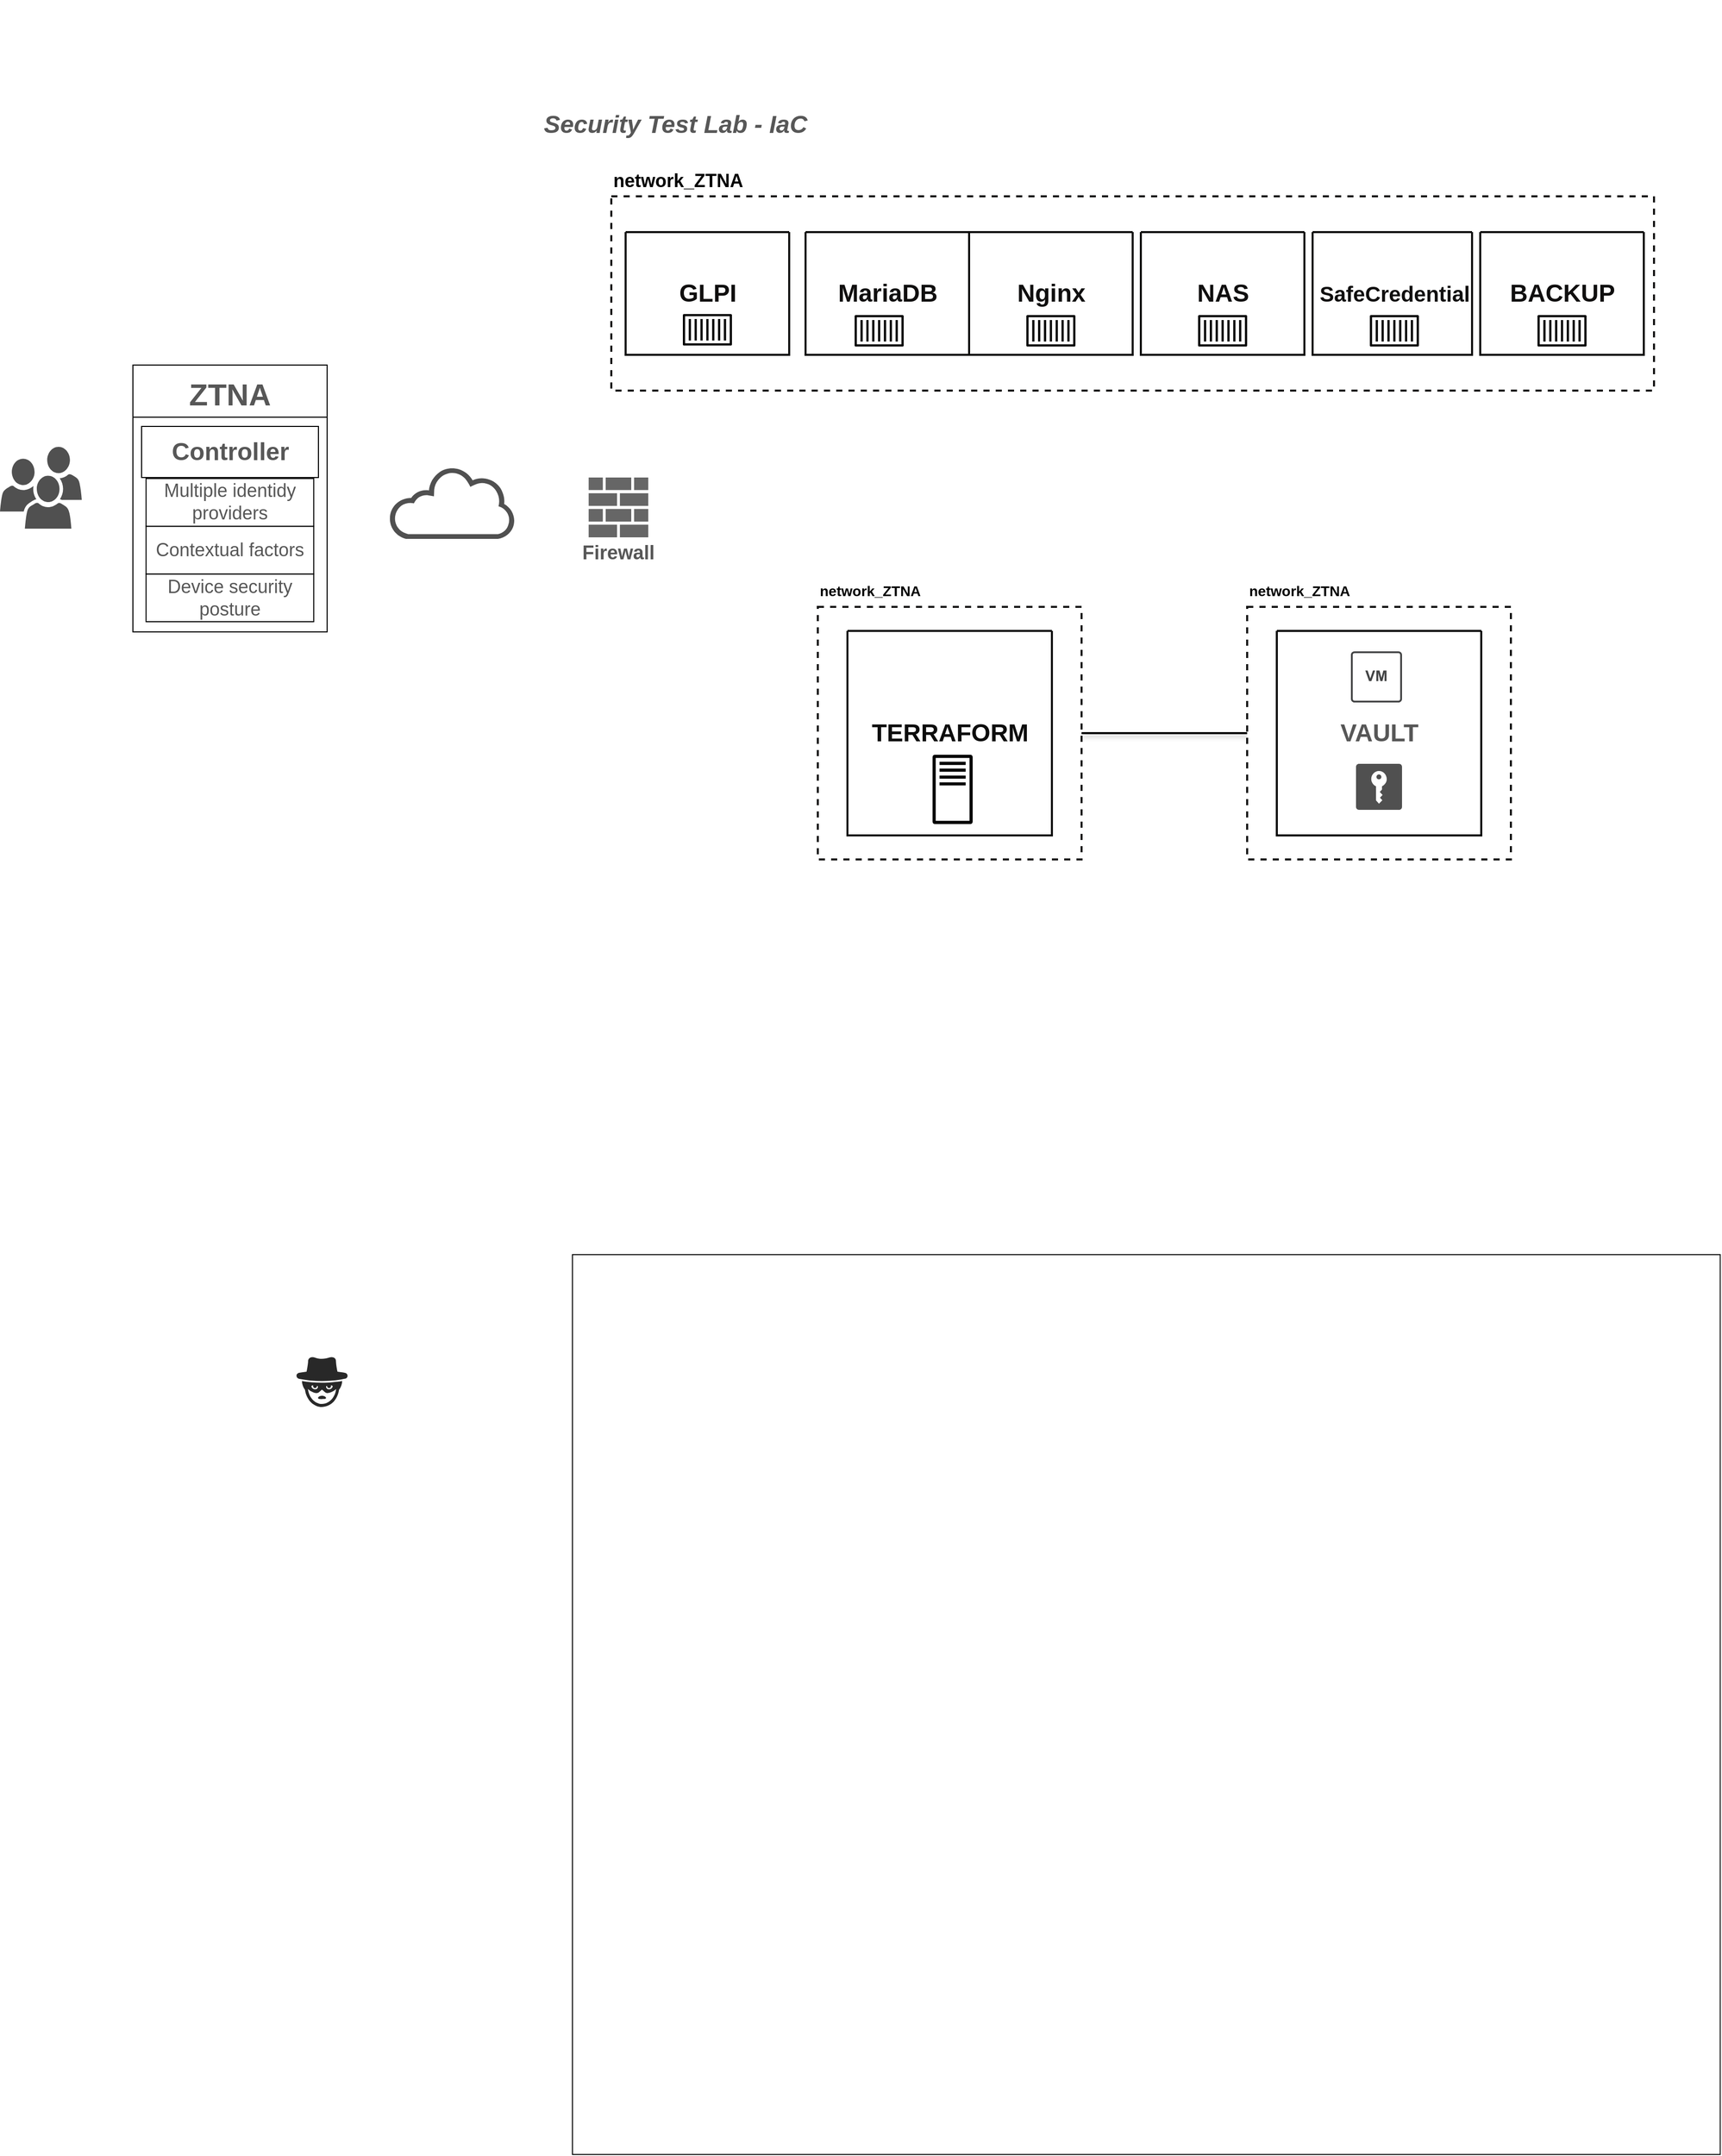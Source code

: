 <mxfile version="26.0.9">
  <diagram name="Página-1" id="4tEYT7AZ6MiVWFtFd2NR">
    <mxGraphModel dx="2927.5" dy="1860.75" grid="1" gridSize="10" guides="1" tooltips="1" connect="1" arrows="1" fold="1" page="1" pageScale="0.75" pageWidth="827" pageHeight="1169" math="0" shadow="0">
      <root>
        <mxCell id="0" />
        <mxCell id="1" parent="0" />
        <mxCell id="ann6PepIxFPNm6nObkSO-4" value="" style="verticalLabelPosition=bottom;sketch=0;html=1;fillColor=#282828;strokeColor=none;verticalAlign=top;pointerEvents=1;align=center;shape=mxgraph.cisco_safe.security_icons.icon36;" parent="1" vertex="1">
          <mxGeometry x="-910" y="640" width="50" height="49" as="geometry" />
        </mxCell>
        <mxCell id="n_Z7QNfw0kOYRbPjjem--23" value="" style="rounded=0;whiteSpace=wrap;html=1;strokeColor=light-dark(#121212, #d47d25);fontColor=light-dark(#100f0f, #d47d25);" parent="1" vertex="1">
          <mxGeometry x="-640" y="540" width="1122.75" height="880" as="geometry" />
        </mxCell>
        <mxCell id="S9Cv3rVsNq0ONA8z7l8G-9" value="" style="rounded=0;whiteSpace=wrap;html=1;dashed=1;strokeWidth=2;strokeColor=light-dark(#100f0f, #d47d25);fontColor=#CC6600;" parent="1" vertex="1">
          <mxGeometry x="-602" y="-495" width="1020" height="190" as="geometry" />
        </mxCell>
        <mxCell id="S9Cv3rVsNq0ONA8z7l8G-179" value="&lt;h1 style=&quot;&quot;&gt;&lt;font color=&quot;#575757&quot; style=&quot;font-size: 24px;&quot;&gt;&lt;i&gt;Security Test Lab - IaC&lt;/i&gt;&lt;/font&gt;&lt;/h1&gt;" style="text;strokeColor=none;fillColor=none;html=1;fontSize=40;fontStyle=1;verticalAlign=middle;align=left;fontFamily=Helvetica;fontColor=default;" parent="1" vertex="1">
          <mxGeometry x="-670" y="-600" width="440" height="30" as="geometry" />
        </mxCell>
        <mxCell id="S9Cv3rVsNq0ONA8z7l8G-22" value="&lt;p style=&quot;line-height: 100%;&quot;&gt;&lt;font style=&quot;font-size: 18px;&quot;&gt;network_ZTNA&lt;/font&gt;&lt;/p&gt;" style="text;strokeColor=none;fillColor=none;html=1;fontSize=22;fontStyle=1;verticalAlign=middle;align=left;strokeWidth=0;rotation=0;flipH=0;flipV=1;fontColor=#000000;" parent="1" vertex="1">
          <mxGeometry x="-602" y="-531" width="180" height="40" as="geometry" />
        </mxCell>
        <mxCell id="n_Z7QNfw0kOYRbPjjem--1" value="" style="group" parent="1" connectable="0" vertex="1">
          <mxGeometry x="-630" y="-220" width="70" height="88.5" as="geometry" />
        </mxCell>
        <mxCell id="S9Cv3rVsNq0ONA8z7l8G-20" value="" style="pointerEvents=1;shadow=0;dashed=0;html=1;strokeColor=none;fillColor=#666666;labelPosition=center;verticalLabelPosition=bottom;verticalAlign=top;outlineConnect=0;align=center;shape=mxgraph.office.concepts.firewall;" parent="n_Z7QNfw0kOYRbPjjem--1" vertex="1">
          <mxGeometry x="5.833" width="58.333" height="58.5" as="geometry" />
        </mxCell>
        <mxCell id="S9Cv3rVsNq0ONA8z7l8G-21" value="&lt;font color=&quot;#575757&quot; style=&quot;font-size: 19px;&quot;&gt;Firewall&lt;/font&gt;" style="text;html=1;strokeColor=none;fillColor=none;align=center;verticalAlign=middle;whiteSpace=wrap;rounded=0;fontStyle=1" parent="n_Z7QNfw0kOYRbPjjem--1" vertex="1">
          <mxGeometry y="58.5" width="70" height="30" as="geometry" />
        </mxCell>
        <mxCell id="n_Z7QNfw0kOYRbPjjem--2" value="" style="swimlane;startSize=0;points=[[0,0,0,0,0],[0,0.25,0,0,0],[0,0.5,0,0,0],[0,0.75,0,0,0],[0,1,0,0,0],[0.25,0,0,0,0],[0.25,1,0,0,0],[0.5,0,0,0,0],[0.5,1,0,0,0],[0.75,0,0,0,0],[0.75,1,0,0,0],[1,0,0,0,0],[1,0.25,0,0,0],[1,0.5,0,0,0],[1,0.75,0,0,0],[1,1,0,0,0]];strokeWidth=2;fontColor=#CC6600;strokeColor=light-dark(#0d0d0c, #d47d25);" parent="1" vertex="1">
          <mxGeometry x="-588" y="-460" width="160" height="120" as="geometry">
            <mxRectangle x="-358" y="240" width="50" height="40" as="alternateBounds" />
          </mxGeometry>
        </mxCell>
        <mxCell id="n_Z7QNfw0kOYRbPjjem--3" value="&lt;font style=&quot;font-size: 24px;&quot;&gt;&lt;b style=&quot;&quot;&gt;GLPI&lt;/b&gt;&lt;/font&gt;" style="text;html=1;align=center;verticalAlign=middle;resizable=0;points=[];autosize=1;strokeColor=none;fillColor=none;fontColor=light-dark(#100f0f, #d47d25);" parent="n_Z7QNfw0kOYRbPjjem--2" vertex="1">
          <mxGeometry x="40" y="40" width="80" height="40" as="geometry" />
        </mxCell>
        <mxCell id="ann6PepIxFPNm6nObkSO-7" value="" style="sketch=0;outlineConnect=0;fontColor=#232F3E;gradientColor=none;fillColor=#000000;strokeColor=none;dashed=0;verticalLabelPosition=bottom;verticalAlign=top;align=center;html=1;fontSize=12;fontStyle=0;aspect=fixed;pointerEvents=1;shape=mxgraph.aws4.container_1;" parent="n_Z7QNfw0kOYRbPjjem--2" vertex="1">
          <mxGeometry x="56" y="80" width="48" height="31" as="geometry" />
        </mxCell>
        <mxCell id="n_Z7QNfw0kOYRbPjjem--4" value="" style="swimlane;startSize=0;strokeWidth=2;fontColor=#CC6600;strokeColor=light-dark(#0d0d0c, #d47d25);" parent="1" vertex="1">
          <mxGeometry x="-412" y="-460" width="160" height="120" as="geometry">
            <mxRectangle x="-770" y="140" width="50" height="40" as="alternateBounds" />
          </mxGeometry>
        </mxCell>
        <mxCell id="n_Z7QNfw0kOYRbPjjem--5" value="&lt;font style=&quot;font-size: 24px;&quot;&gt;&lt;b style=&quot;&quot;&gt;MariaDB&lt;/b&gt;&lt;/font&gt;" style="text;html=1;align=center;verticalAlign=middle;resizable=0;points=[];autosize=1;strokeColor=none;fillColor=none;fontColor=light-dark(#100f0f, #d47d25);" parent="n_Z7QNfw0kOYRbPjjem--4" vertex="1">
          <mxGeometry x="20" y="40" width="120" height="40" as="geometry" />
        </mxCell>
        <mxCell id="n_Z7QNfw0kOYRbPjjem--6" value="" style="swimlane;startSize=0;strokeWidth=2;fontColor=#CC6600;strokeColor=light-dark(#0d0d0c, #d47d25);" parent="1" vertex="1">
          <mxGeometry x="-252" y="-460" width="160" height="120" as="geometry">
            <mxRectangle x="-770" y="140" width="50" height="40" as="alternateBounds" />
          </mxGeometry>
        </mxCell>
        <mxCell id="n_Z7QNfw0kOYRbPjjem--7" value="&lt;span style=&quot;font-size: 24px;&quot;&gt;&lt;b&gt;Nginx&lt;/b&gt;&lt;/span&gt;" style="text;html=1;align=center;verticalAlign=middle;resizable=0;points=[];autosize=1;strokeColor=none;fillColor=none;fontColor=light-dark(#100f0f, #d47d25);" parent="n_Z7QNfw0kOYRbPjjem--6" vertex="1">
          <mxGeometry x="35" y="40" width="90" height="40" as="geometry" />
        </mxCell>
        <mxCell id="ann6PepIxFPNm6nObkSO-9" value="" style="sketch=0;outlineConnect=0;fontColor=#232F3E;gradientColor=none;fillColor=#000000;strokeColor=none;dashed=0;verticalLabelPosition=bottom;verticalAlign=top;align=center;html=1;fontSize=12;fontStyle=0;aspect=fixed;pointerEvents=1;shape=mxgraph.aws4.container_1;" parent="n_Z7QNfw0kOYRbPjjem--6" vertex="1">
          <mxGeometry x="56" y="81" width="48" height="31" as="geometry" />
        </mxCell>
        <mxCell id="n_Z7QNfw0kOYRbPjjem--8" value="" style="swimlane;startSize=0;strokeWidth=2;fontColor=#CC6600;strokeColor=light-dark(#0d0d0c, #d47d25);" parent="1" vertex="1">
          <mxGeometry x="-84" y="-460" width="160" height="120" as="geometry">
            <mxRectangle x="-770" y="140" width="50" height="40" as="alternateBounds" />
          </mxGeometry>
        </mxCell>
        <mxCell id="n_Z7QNfw0kOYRbPjjem--9" value="&lt;span style=&quot;font-size: 24px;&quot;&gt;&lt;b&gt;NAS&lt;/b&gt;&lt;/span&gt;" style="text;html=1;align=center;verticalAlign=middle;resizable=0;points=[];autosize=1;strokeColor=none;fillColor=none;fontColor=light-dark(#100f0f, #d47d25);" parent="n_Z7QNfw0kOYRbPjjem--8" vertex="1">
          <mxGeometry x="45" y="40" width="70" height="40" as="geometry" />
        </mxCell>
        <mxCell id="n_Z7QNfw0kOYRbPjjem--10" value="" style="swimlane;startSize=0;strokeWidth=2;fontColor=#CC6600;strokeColor=light-dark(#0d0d0c, #d47d25);" parent="1" vertex="1">
          <mxGeometry x="84" y="-460" width="156" height="120" as="geometry">
            <mxRectangle x="-770" y="140" width="50" height="40" as="alternateBounds" />
          </mxGeometry>
        </mxCell>
        <mxCell id="n_Z7QNfw0kOYRbPjjem--11" value="&lt;b style=&quot;&quot;&gt;&lt;font style=&quot;font-size: 21px;&quot;&gt;SafeCredential&lt;/font&gt;&lt;/b&gt;" style="text;html=1;align=center;verticalAlign=middle;resizable=0;points=[];autosize=1;strokeColor=none;fillColor=none;fontColor=light-dark(#100f0f, #d47d25);" parent="n_Z7QNfw0kOYRbPjjem--10" vertex="1">
          <mxGeometry x="-5" y="40" width="170" height="40" as="geometry" />
        </mxCell>
        <mxCell id="ann6PepIxFPNm6nObkSO-11" value="" style="sketch=0;outlineConnect=0;fontColor=#232F3E;gradientColor=none;fillColor=#000000;strokeColor=none;dashed=0;verticalLabelPosition=bottom;verticalAlign=top;align=center;html=1;fontSize=12;fontStyle=0;aspect=fixed;pointerEvents=1;shape=mxgraph.aws4.container_1;" parent="n_Z7QNfw0kOYRbPjjem--10" vertex="1">
          <mxGeometry x="56" y="81" width="48" height="31" as="geometry" />
        </mxCell>
        <mxCell id="n_Z7QNfw0kOYRbPjjem--12" value="" style="swimlane;startSize=0;strokeWidth=2;fontColor=#CC6600;strokeColor=light-dark(#0d0d0c, #d47d25);" parent="1" vertex="1">
          <mxGeometry x="248" y="-460" width="160" height="120" as="geometry">
            <mxRectangle x="-770" y="140" width="50" height="40" as="alternateBounds" />
          </mxGeometry>
        </mxCell>
        <mxCell id="n_Z7QNfw0kOYRbPjjem--13" value="&lt;span style=&quot;font-size: 24px;&quot;&gt;&lt;b&gt;&lt;font&gt;BACKUP&lt;/font&gt;&lt;/b&gt;&lt;/span&gt;" style="text;html=1;align=center;verticalAlign=middle;resizable=0;points=[];autosize=1;strokeColor=none;fillColor=none;fontColor=light-dark(#100f0f, #d47d25);" parent="n_Z7QNfw0kOYRbPjjem--12" vertex="1">
          <mxGeometry x="15" y="40" width="130" height="40" as="geometry" />
        </mxCell>
        <mxCell id="ann6PepIxFPNm6nObkSO-12" value="" style="sketch=0;outlineConnect=0;fontColor=#232F3E;gradientColor=none;fillColor=#000000;strokeColor=none;dashed=0;verticalLabelPosition=bottom;verticalAlign=top;align=center;html=1;fontSize=12;fontStyle=0;aspect=fixed;pointerEvents=1;shape=mxgraph.aws4.container_1;" parent="n_Z7QNfw0kOYRbPjjem--12" vertex="1">
          <mxGeometry x="56" y="81" width="48" height="31" as="geometry" />
        </mxCell>
        <mxCell id="PgFq0PD8M621qgvkV6Xd-6" value="" style="sketch=0;pointerEvents=1;shadow=0;dashed=0;html=1;strokeColor=none;fillColor=#505050;labelPosition=center;verticalLabelPosition=bottom;outlineConnect=0;verticalAlign=top;align=center;shape=mxgraph.office.clouds.cloud;" parent="1" vertex="1">
          <mxGeometry x="-819" y="-230" width="124" height="70" as="geometry" />
        </mxCell>
        <mxCell id="PgFq0PD8M621qgvkV6Xd-31" value="ZTNA" style="swimlane;startSize=51;horizontal=1;containerType=tree;fontSize=30;fontColor=#575757;" parent="1" vertex="1">
          <mxGeometry x="-1070" y="-330" width="190" height="261" as="geometry" />
        </mxCell>
        <mxCell id="PgFq0PD8M621qgvkV6Xd-38" value="&lt;b style=&quot;&quot;&gt;&lt;font color=&quot;#575757&quot; style=&quot;font-size: 24px;&quot;&gt;Controller&lt;/font&gt;&lt;/b&gt;" style="whiteSpace=wrap;html=1;treeFolding=1;treeMoving=1;newEdgeStyle={&quot;edgeStyle&quot;:&quot;elbowEdgeStyle&quot;,&quot;startArrow&quot;:&quot;none&quot;,&quot;endArrow&quot;:&quot;none&quot;};" parent="PgFq0PD8M621qgvkV6Xd-31" vertex="1">
          <mxGeometry x="8.5" y="60" width="173" height="50" as="geometry" />
        </mxCell>
        <mxCell id="DsAFyzbHcJ4Hr4WfZOtH-6" value="" style="group" parent="PgFq0PD8M621qgvkV6Xd-31" connectable="0" vertex="1">
          <mxGeometry x="26" y="111" width="164" height="140" as="geometry" />
        </mxCell>
        <mxCell id="DsAFyzbHcJ4Hr4WfZOtH-3" value="&lt;font color=&quot;#575757&quot; style=&quot;font-size: 18px;&quot;&gt;Device security posture&lt;/font&gt;" style="whiteSpace=wrap;html=1;treeFolding=1;treeMoving=1;newEdgeStyle={&quot;edgeStyle&quot;:&quot;elbowEdgeStyle&quot;,&quot;startArrow&quot;:&quot;none&quot;,&quot;endArrow&quot;:&quot;none&quot;};" parent="DsAFyzbHcJ4Hr4WfZOtH-6" vertex="1">
          <mxGeometry x="-13.12" y="93.333" width="164" height="46.667" as="geometry" />
        </mxCell>
        <mxCell id="DsAFyzbHcJ4Hr4WfZOtH-5" value="&lt;font color=&quot;#575757&quot; style=&quot;font-size: 18px;&quot;&gt;Contextual factors&lt;/font&gt;" style="whiteSpace=wrap;html=1;treeFolding=1;treeMoving=1;newEdgeStyle={&quot;edgeStyle&quot;:&quot;elbowEdgeStyle&quot;,&quot;startArrow&quot;:&quot;none&quot;,&quot;endArrow&quot;:&quot;none&quot;};" parent="DsAFyzbHcJ4Hr4WfZOtH-6" vertex="1">
          <mxGeometry x="-13.12" y="46.667" width="164" height="46.667" as="geometry" />
        </mxCell>
        <mxCell id="PgFq0PD8M621qgvkV6Xd-37" value="&lt;font color=&quot;#575757&quot; style=&quot;font-size: 18px;&quot;&gt;Multiple identidy providers&lt;/font&gt;" style="whiteSpace=wrap;html=1;treeFolding=1;treeMoving=1;newEdgeStyle={&quot;edgeStyle&quot;:&quot;elbowEdgeStyle&quot;,&quot;startArrow&quot;:&quot;none&quot;,&quot;endArrow&quot;:&quot;none&quot;};" parent="DsAFyzbHcJ4Hr4WfZOtH-6" vertex="1">
          <mxGeometry x="-13.12" width="164" height="46.667" as="geometry" />
        </mxCell>
        <mxCell id="PgFq0PD8M621qgvkV6Xd-25" value="" style="sketch=0;pointerEvents=1;shadow=0;dashed=0;html=1;strokeColor=none;fillColor=#505050;labelPosition=center;verticalLabelPosition=bottom;verticalAlign=top;outlineConnect=0;align=center;shape=mxgraph.office.users.users;" parent="1" vertex="1">
          <mxGeometry x="-1200" y="-250" width="80" height="80" as="geometry" />
        </mxCell>
        <mxCell id="DsAFyzbHcJ4Hr4WfZOtH-22" style="edgeStyle=orthogonalEdgeStyle;rounded=0;orthogonalLoop=1;jettySize=auto;html=1;entryX=0;entryY=0.5;entryDx=0;entryDy=0;fontFamily=Helvetica;fontSize=12;fontColor=default;endArrow=none;endFill=0;shadow=1;strokeWidth=2;" parent="1" source="n_Z7QNfw0kOYRbPjjem--18" target="S9Cv3rVsNq0ONA8z7l8G-26" edge="1">
          <mxGeometry relative="1" as="geometry" />
        </mxCell>
        <mxCell id="n_Z7QNfw0kOYRbPjjem--18" value="" style="rounded=0;whiteSpace=wrap;html=1;dashed=1;strokeWidth=2;strokeColor=light-dark(#151414, #d47d25);fontColor=#CC6600;" parent="1" vertex="1">
          <mxGeometry x="-400" y="-93.5" width="258" height="247" as="geometry" />
        </mxCell>
        <mxCell id="n_Z7QNfw0kOYRbPjjem--14" value="" style="swimlane;startSize=0;strokeWidth=2;fontColor=#CC6600;strokeColor=light-dark(#0f0f0f, #d47d25);" parent="1" vertex="1">
          <mxGeometry x="-371" y="-70" width="200" height="200" as="geometry" />
        </mxCell>
        <mxCell id="n_Z7QNfw0kOYRbPjjem--15" value="&lt;b&gt;&lt;font style=&quot;font-size: 24px;&quot;&gt;TERRAFORM&lt;/font&gt;&lt;/b&gt;" style="text;html=1;align=center;verticalAlign=middle;resizable=0;points=[];autosize=1;strokeColor=none;fillColor=none;fontColor=light-dark(#0d0d0d, #d47d25);" parent="n_Z7QNfw0kOYRbPjjem--14" vertex="1">
          <mxGeometry x="10" y="80" width="180" height="40" as="geometry" />
        </mxCell>
        <mxCell id="S9Cv3rVsNq0ONA8z7l8G-26" value="" style="rounded=0;whiteSpace=wrap;html=1;dashed=1;strokeWidth=2;strokeColor=light-dark(#0d0d0d, #d47d25);" parent="1" vertex="1">
          <mxGeometry x="20" y="-93.5" width="258" height="247" as="geometry" />
        </mxCell>
        <mxCell id="n_Z7QNfw0kOYRbPjjem--16" value="" style="swimlane;startSize=0;strokeWidth=2;" parent="1" vertex="1">
          <mxGeometry x="49" y="-70" width="200" height="200" as="geometry" />
        </mxCell>
        <mxCell id="n_Z7QNfw0kOYRbPjjem--17" value="&lt;b&gt;&lt;font color=&quot;#575757&quot; style=&quot;font-size: 24px;&quot;&gt;VAULT&lt;/font&gt;&lt;/b&gt;" style="text;html=1;align=center;verticalAlign=middle;resizable=0;points=[];autosize=1;strokeColor=none;fillColor=none;" parent="n_Z7QNfw0kOYRbPjjem--16" vertex="1">
          <mxGeometry x="50" y="80" width="100" height="40" as="geometry" />
        </mxCell>
        <mxCell id="S9Cv3rVsNq0ONA8z7l8G-167" value="" style="sketch=0;pointerEvents=1;shadow=0;dashed=0;html=1;strokeColor=none;fillColor=#505050;labelPosition=center;verticalLabelPosition=bottom;verticalAlign=middle;outlineConnect=0;align=center;shape=mxgraph.office.security.management_role;fontFamily=Helvetica;fontSize=12;fontColor=default;" parent="n_Z7QNfw0kOYRbPjjem--16" vertex="1">
          <mxGeometry x="77.5" y="130" width="45" height="45" as="geometry" />
        </mxCell>
        <mxCell id="n_Z7QNfw0kOYRbPjjem--26" value="" style="sketch=0;pointerEvents=1;shadow=0;dashed=0;html=1;strokeColor=none;fillColor=#434445;aspect=fixed;labelPosition=center;verticalLabelPosition=bottom;verticalAlign=top;align=center;outlineConnect=0;shape=mxgraph.vvd.virtual_machine;rounded=0;strokeWidth=3;fontFamily=Helvetica;fontSize=12;fontColor=default;" parent="n_Z7QNfw0kOYRbPjjem--16" vertex="1">
          <mxGeometry x="72.5" y="20" width="50" height="50" as="geometry" />
        </mxCell>
        <mxCell id="ann6PepIxFPNm6nObkSO-1" value="&lt;p style=&quot;line-height: 100%;&quot;&gt;&lt;font style=&quot;font-size: 14px;&quot;&gt;network_ZTNA&lt;/font&gt;&lt;/p&gt;" style="text;strokeColor=none;fillColor=none;html=1;fontSize=22;fontStyle=1;verticalAlign=middle;align=left;strokeWidth=0;rotation=0;flipH=0;flipV=1;fontColor=#000000;" parent="1" vertex="1">
          <mxGeometry x="-400" y="-131.5" width="180" height="40" as="geometry" />
        </mxCell>
        <mxCell id="ann6PepIxFPNm6nObkSO-2" value="&lt;p style=&quot;line-height: 100%;&quot;&gt;&lt;font style=&quot;font-size: 14px;&quot;&gt;network_ZTNA&lt;/font&gt;&lt;/p&gt;" style="text;strokeColor=none;fillColor=none;html=1;fontSize=22;fontStyle=1;verticalAlign=middle;align=left;strokeWidth=0;rotation=0;flipH=0;flipV=1;fontColor=#000000;" parent="1" vertex="1">
          <mxGeometry x="20" y="-131.5" width="180" height="40" as="geometry" />
        </mxCell>
        <mxCell id="ann6PepIxFPNm6nObkSO-5" value="" style="sketch=0;outlineConnect=0;fontColor=light-dark(#100f0f, #d47d25);gradientColor=none;fillColor=#000000;strokeColor=none;dashed=0;verticalLabelPosition=bottom;verticalAlign=top;align=center;html=1;fontSize=12;fontStyle=0;aspect=fixed;pointerEvents=1;shape=mxgraph.aws4.traditional_server;" parent="1" vertex="1">
          <mxGeometry x="-287.75" y="51" width="39.23" height="68" as="geometry" />
        </mxCell>
        <mxCell id="ann6PepIxFPNm6nObkSO-8" value="" style="sketch=0;outlineConnect=0;fontColor=#232F3E;gradientColor=none;fillColor=#000000;strokeColor=none;dashed=0;verticalLabelPosition=bottom;verticalAlign=top;align=center;html=1;fontSize=12;fontStyle=0;aspect=fixed;pointerEvents=1;shape=mxgraph.aws4.container_1;" parent="1" vertex="1">
          <mxGeometry x="-364" y="-379" width="48" height="31" as="geometry" />
        </mxCell>
        <mxCell id="ann6PepIxFPNm6nObkSO-10" value="" style="sketch=0;outlineConnect=0;fontColor=#232F3E;gradientColor=none;fillColor=#000000;strokeColor=none;dashed=0;verticalLabelPosition=bottom;verticalAlign=top;align=center;html=1;fontSize=12;fontStyle=0;aspect=fixed;pointerEvents=1;shape=mxgraph.aws4.container_1;" parent="1" vertex="1">
          <mxGeometry x="-28" y="-379" width="48" height="31" as="geometry" />
        </mxCell>
      </root>
    </mxGraphModel>
  </diagram>
</mxfile>

